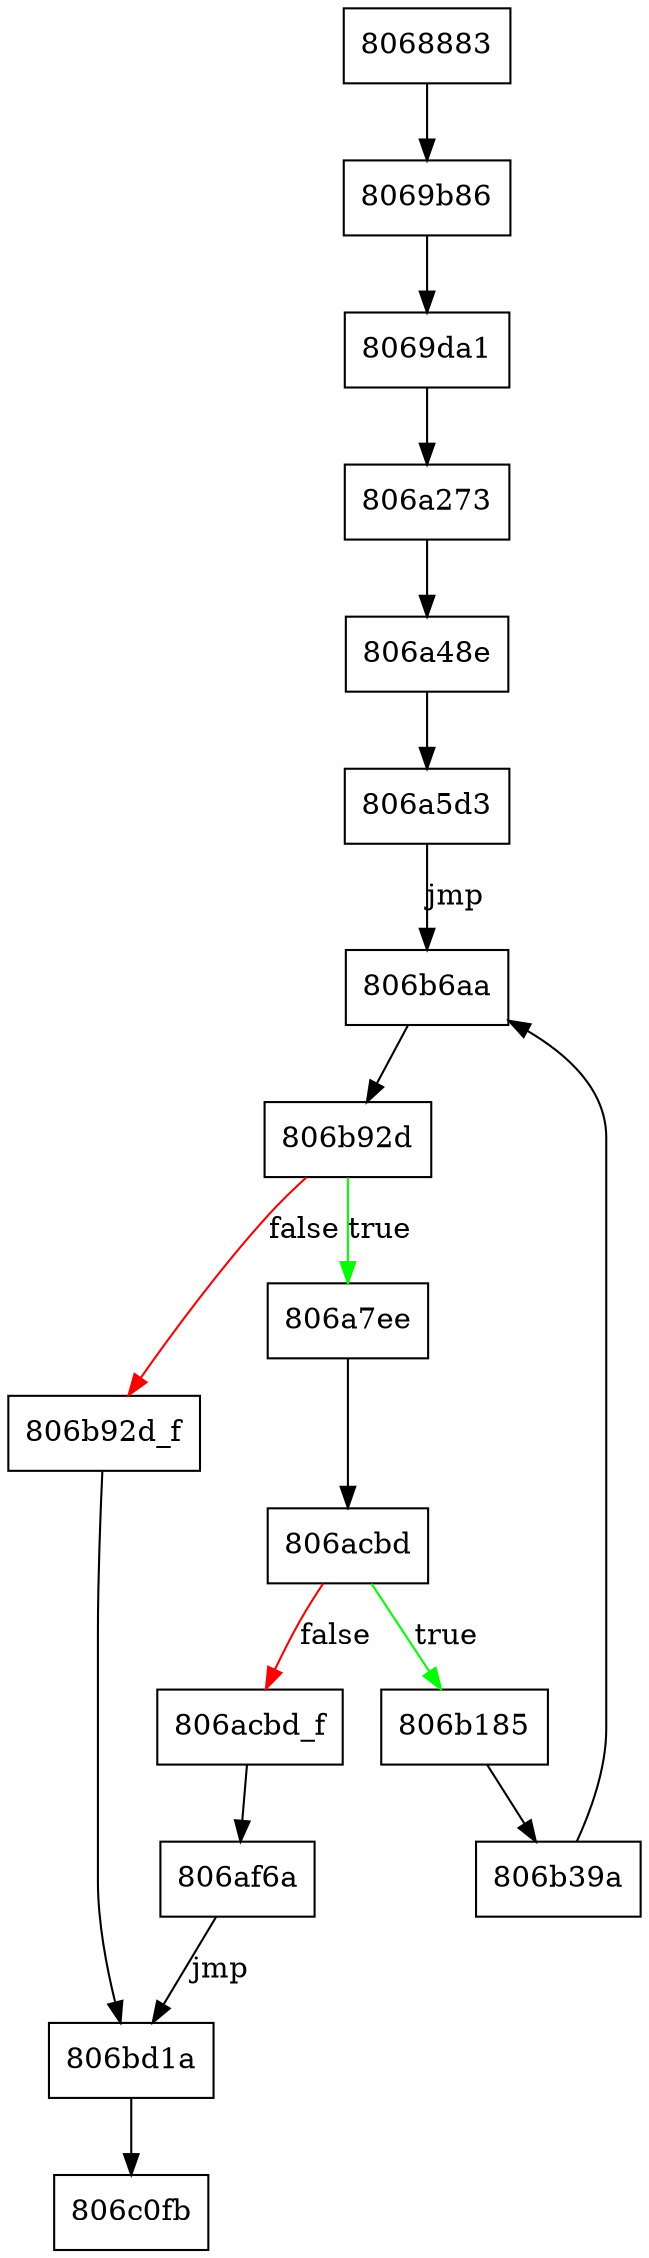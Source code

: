 digraph fun_8068883 {
node [shape = box];
0 [label="8068883"];
1 [label="8069b86"];
2 [label="8069da1"];
3 [label="806a273"];
4 [label="806a48e"];
5 [label="806a5d3"];
6 [label="806a7ee"];
7 [label="806b6aa"];
8 [label="806b92d"];
9 [label="806bd1a"];
10 [label="806b92d_f"];
11 [label="806c0fb"];
12 [label="806acbd"];
13 [label="806af6a"];
14 [label="806acbd_f"];
15 [label="806b185"];
16 [label="806b39a"];
0 -> 1;
1 -> 2;
2 -> 3;
3 -> 4;
4 -> 5;
5 -> 7 [label=jmp];
6 -> 12;
7 -> 8;
8 -> 6 [label=true, color=green];
8 -> 10 [label=false, color=red];
9 -> 11;
10 -> 9;
12 -> 14 [label=false, color=red];
12 -> 15 [label=true, color=green];
13 -> 9 [label=jmp];
14 -> 13;
15 -> 16;
16 -> 7;
}

digraph fun_80497ff {
node [shape = box];
0 [label="80497ff"];
1 [label="804a4ac"];
2 [label="804aceb"];
3 [label="804b083"];
4 [label="804baea"];
5 [label="804b083_f"];
6 [label="804becb"];
0 -> 1;
1 -> 2;
2 -> 3;
3 -> 1 [label=true, color=green];
3 -> 5 [label=false, color=red];
4 -> 6;
5 -> 4;
}

digraph fun_8064d27 {
node [shape = box];
0 [label="8064d27"];
1 [label="8065360"];
2 [label="806557b"];
3 [label="8067d8a"];
4 [label="806806c"];
5 [label="8068287"];
6 [label="806806c_f"];
7 [label="8068668"];
8 [label="8065826"];
9 [label="8065a41"];
10 [label="8065d61"];
11 [label="8065ee3"];
12 [label="8065d61_f"];
13 [label="80660fe"];
14 [label="806642c"];
15 [label="8066607"];
16 [label="8066822"];
17 [label="80672d0"];
18 [label="8067583"];
19 [label="8067583_f"];
20 [label="8066fc0"];
0 -> 1;
1 -> 3 [label=jmp];
2 -> 8;
3 -> 4;
4 -> 2 [label=true, color=green];
4 -> 6 [label=false, color=red];
5 -> 7;
6 -> 5;
8 -> 9;
9 -> 10;
10 -> 12 [label=false, color=red];
10 -> 13 [label=true, color=green];
11 -> 14 [label=jmp];
12 -> 11;
13 -> 14;
14 -> 15;
15 -> 17 [label=jmp];
16 -> 20;
17 -> 18;
18 -> 16 [label=true, color=green];
18 -> 19 [label=false, color=red];
19 -> 3;
20 -> 17;
}

digraph fun_804c0e6 {
node [shape = box];
0 [label="804c0e6"];
1 [label="804ca22"];
2 [label="8062a67"];
3 [label="8062f1f"];
4 [label="80631c9"];
5 [label="8062f1f_f"];
6 [label="8064058"];
7 [label="8064510"];
8 [label="806472b"];
9 [label="8064510_f"];
10 [label="8064b0c"];
0 -> 1;
1 -> 2;
2 -> 3;
3 -> 1 [label=true, color=green];
3 -> 5 [label=false, color=red];
4 -> 6;
5 -> 4;
6 -> 7;
7 -> 4 [label=true, color=green];
7 -> 9 [label=false, color=red];
8 -> 10;
9 -> 8;
}


digraph calls {
fun_8064d27 -> fun_804c0e6;
fun_8068883 -> fun_8064d27;
fun_8068883 -> fun_80497ff;
}